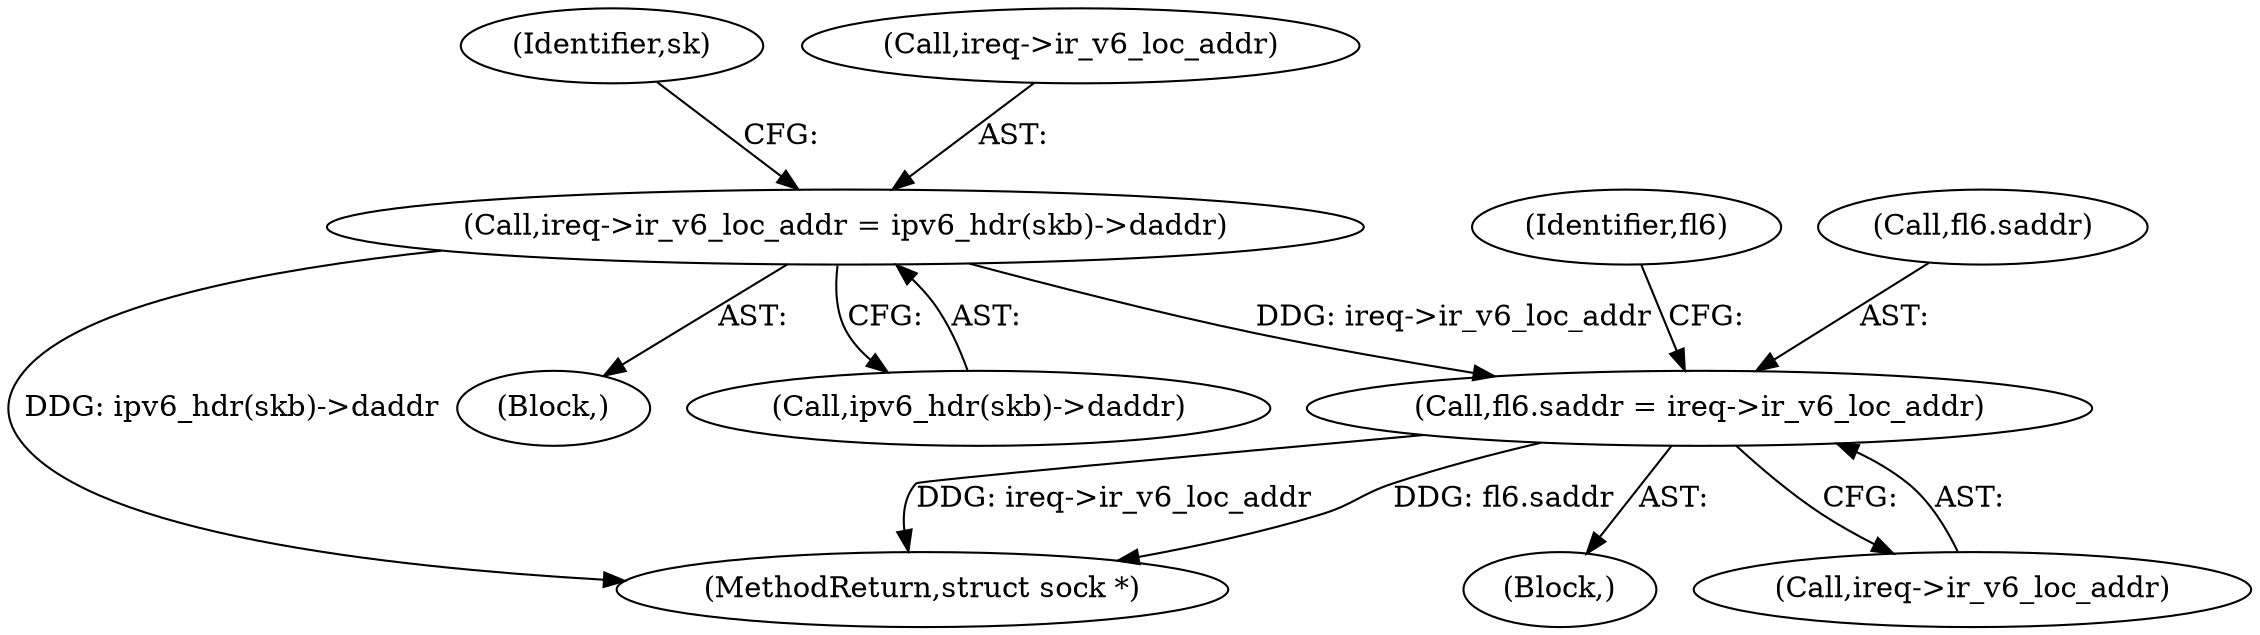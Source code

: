 digraph "0_linux_45f6fad84cc305103b28d73482b344d7f5b76f39_14@pointer" {
"1000454" [label="(Call,fl6.saddr = ireq->ir_v6_loc_addr)"];
"1000259" [label="(Call,ireq->ir_v6_loc_addr = ipv6_hdr(skb)->daddr)"];
"1000463" [label="(Identifier,fl6)"];
"1000454" [label="(Call,fl6.saddr = ireq->ir_v6_loc_addr)"];
"1000259" [label="(Call,ireq->ir_v6_loc_addr = ipv6_hdr(skb)->daddr)"];
"1000263" [label="(Call,ipv6_hdr(skb)->daddr)"];
"1000561" [label="(MethodReturn,struct sock *)"];
"1000270" [label="(Identifier,sk)"];
"1000260" [label="(Call,ireq->ir_v6_loc_addr)"];
"1000106" [label="(Block,)"];
"1000421" [label="(Block,)"];
"1000458" [label="(Call,ireq->ir_v6_loc_addr)"];
"1000455" [label="(Call,fl6.saddr)"];
"1000454" -> "1000421"  [label="AST: "];
"1000454" -> "1000458"  [label="CFG: "];
"1000455" -> "1000454"  [label="AST: "];
"1000458" -> "1000454"  [label="AST: "];
"1000463" -> "1000454"  [label="CFG: "];
"1000454" -> "1000561"  [label="DDG: fl6.saddr"];
"1000454" -> "1000561"  [label="DDG: ireq->ir_v6_loc_addr"];
"1000259" -> "1000454"  [label="DDG: ireq->ir_v6_loc_addr"];
"1000259" -> "1000106"  [label="AST: "];
"1000259" -> "1000263"  [label="CFG: "];
"1000260" -> "1000259"  [label="AST: "];
"1000263" -> "1000259"  [label="AST: "];
"1000270" -> "1000259"  [label="CFG: "];
"1000259" -> "1000561"  [label="DDG: ipv6_hdr(skb)->daddr"];
}
